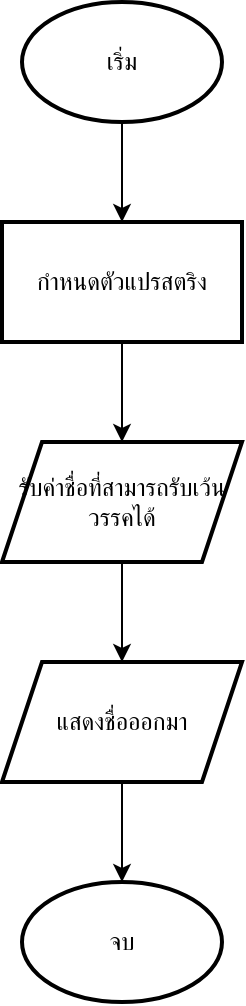<mxfile version="25.0.3">
  <diagram name="Page-1" id="0FYbTTbkwX9gBKO7baHr">
    <mxGraphModel dx="965" dy="510" grid="1" gridSize="10" guides="1" tooltips="1" connect="1" arrows="1" fold="1" page="1" pageScale="1" pageWidth="850" pageHeight="1100" math="0" shadow="0">
      <root>
        <mxCell id="0" />
        <mxCell id="1" parent="0" />
        <mxCell id="5yg4pSSyPk2nhdIAN04R-3" value="" style="edgeStyle=orthogonalEdgeStyle;rounded=0;orthogonalLoop=1;jettySize=auto;html=1;" parent="1" source="5yg4pSSyPk2nhdIAN04R-1" target="5yg4pSSyPk2nhdIAN04R-2" edge="1">
          <mxGeometry relative="1" as="geometry" />
        </mxCell>
        <mxCell id="5yg4pSSyPk2nhdIAN04R-1" value="เริ่ม" style="strokeWidth=2;html=1;shape=mxgraph.flowchart.start_1;whiteSpace=wrap;" parent="1" vertex="1">
          <mxGeometry x="360" y="70" width="100" height="60" as="geometry" />
        </mxCell>
        <mxCell id="5yg4pSSyPk2nhdIAN04R-5" value="" style="edgeStyle=orthogonalEdgeStyle;rounded=0;orthogonalLoop=1;jettySize=auto;html=1;" parent="1" source="5yg4pSSyPk2nhdIAN04R-2" target="5yg4pSSyPk2nhdIAN04R-4" edge="1">
          <mxGeometry relative="1" as="geometry" />
        </mxCell>
        <mxCell id="5yg4pSSyPk2nhdIAN04R-2" value="กำหนดตัวแปรสตริง" style="whiteSpace=wrap;html=1;strokeWidth=2;" parent="1" vertex="1">
          <mxGeometry x="350" y="180" width="120" height="60" as="geometry" />
        </mxCell>
        <mxCell id="5yg4pSSyPk2nhdIAN04R-7" value="" style="edgeStyle=orthogonalEdgeStyle;rounded=0;orthogonalLoop=1;jettySize=auto;html=1;" parent="1" source="5yg4pSSyPk2nhdIAN04R-4" target="5yg4pSSyPk2nhdIAN04R-6" edge="1">
          <mxGeometry relative="1" as="geometry" />
        </mxCell>
        <mxCell id="5yg4pSSyPk2nhdIAN04R-4" value="รับค่าชื่อที่สามารถรับเว้นวรรคได้" style="shape=parallelogram;perimeter=parallelogramPerimeter;whiteSpace=wrap;html=1;fixedSize=1;strokeWidth=2;" parent="1" vertex="1">
          <mxGeometry x="350" y="290" width="120" height="60" as="geometry" />
        </mxCell>
        <mxCell id="5yg4pSSyPk2nhdIAN04R-9" value="" style="edgeStyle=orthogonalEdgeStyle;rounded=0;orthogonalLoop=1;jettySize=auto;html=1;" parent="1" source="5yg4pSSyPk2nhdIAN04R-6" target="5yg4pSSyPk2nhdIAN04R-8" edge="1">
          <mxGeometry relative="1" as="geometry" />
        </mxCell>
        <mxCell id="5yg4pSSyPk2nhdIAN04R-6" value="แสดงชื่อออกมา" style="shape=parallelogram;perimeter=parallelogramPerimeter;whiteSpace=wrap;html=1;fixedSize=1;strokeWidth=2;" parent="1" vertex="1">
          <mxGeometry x="350" y="400" width="120" height="60" as="geometry" />
        </mxCell>
        <mxCell id="5yg4pSSyPk2nhdIAN04R-8" value="จบ" style="strokeWidth=2;html=1;shape=mxgraph.flowchart.start_1;whiteSpace=wrap;" parent="1" vertex="1">
          <mxGeometry x="360" y="510" width="100" height="60" as="geometry" />
        </mxCell>
      </root>
    </mxGraphModel>
  </diagram>
</mxfile>
